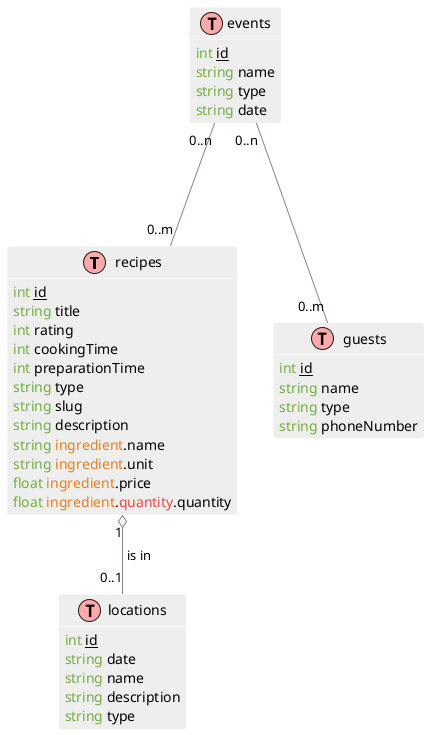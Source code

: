 @startuml

' Use http://www.planttext.com/planttext to compile

!define table(x) class x << (T,#FFAAAA) >>
!define primary_key(x) <u>x</u>
!define variableType(x) <font color="#73AE42">x</font>
!define embed(x) <font color="#e67e22">x</font>
!define embed2(x) <font color="#e74c3c">x</font>
hide methods
hide stereotypes

skinparam shadowing false
skinparam stereotypeCBackgroundColor #5B9BD5

skinparam note {
  BackgroundColor #73AE42
  BorderColor #6CA43E
  FontColor white
}

skinparam class {
  BackgroundColor #EEEEEE
  ArrowColor #758A9F
  BorderColor #FFFFFF
}

skinparam sequence {
  ArrowColor #6CA43E

  LifeLineBorderColor #6CA43E
  LifeLineBackgroundColor #73AE42

  ParticipantBorderColor #2E75B5
  ParticipantBackgroundColor #5B9BD5

  ActorBorderColor #2E75B5
  ActorBackgroundColor #5B9BD5

  BoxLineColor #A5A5A5
}

skinparam state {
  BackgroundColor #EEEEEE
  ArrowColor #758A9F
  BorderColor #9E9E9E
}

skinparam usecase {
  BackgroundColor #EEEEEE
  BorderColor #9E9E9E

  ArrowColor #6CA43E
  ActorBorderColor #6CA43E
}

skinparam component {
  BackgroundColor #EEEEEE
  ArrowColor #758A9F
  BorderColor #9E9E9E
}

skinparam node {
  BackgroundColor #FFFFFF
  ArrowColor #758A9F
  BorderColor #9E9E9E
}

skinparam database {
  BackgroundColor #EEEEEE
  ArrowColor #758A9F
  BorderColor #9E9E9E
}

table(recipes) {
  variableType(int) primary_key(id)
  variableType(string) title
  variableType(int) rating
  variableType(int) cookingTime
  variableType(int) preparationTime
  variableType(string) type
  variableType(string) slug
  variableType(string) description
  variableType(string) embed(ingredient).name
  variableType(string) embed(ingredient).unit
  variableType(float) embed(ingredient).price
  variableType(float) embed(ingredient).embed2(quantity).quantity
}

table(locations) {
  variableType(int) primary_key(id)
  variableType(string) date
  variableType(string) name
  variableType(string) description
  variableType(string) type
}

table(guests) {
  variableType(int) primary_key(id)
  variableType(string) name
  variableType(string) type
  variableType(string) phoneNumber
}

table(events) {
  variableType(int) primary_key(id)
  variableType(string) name
  variableType(string) type
  variableType(string) date
}

recipes "1" o-- "0..1" locations : " is in"
events "0..n" --- "0..m" guests
events "0..n" --- "0..m" recipes

@enduml